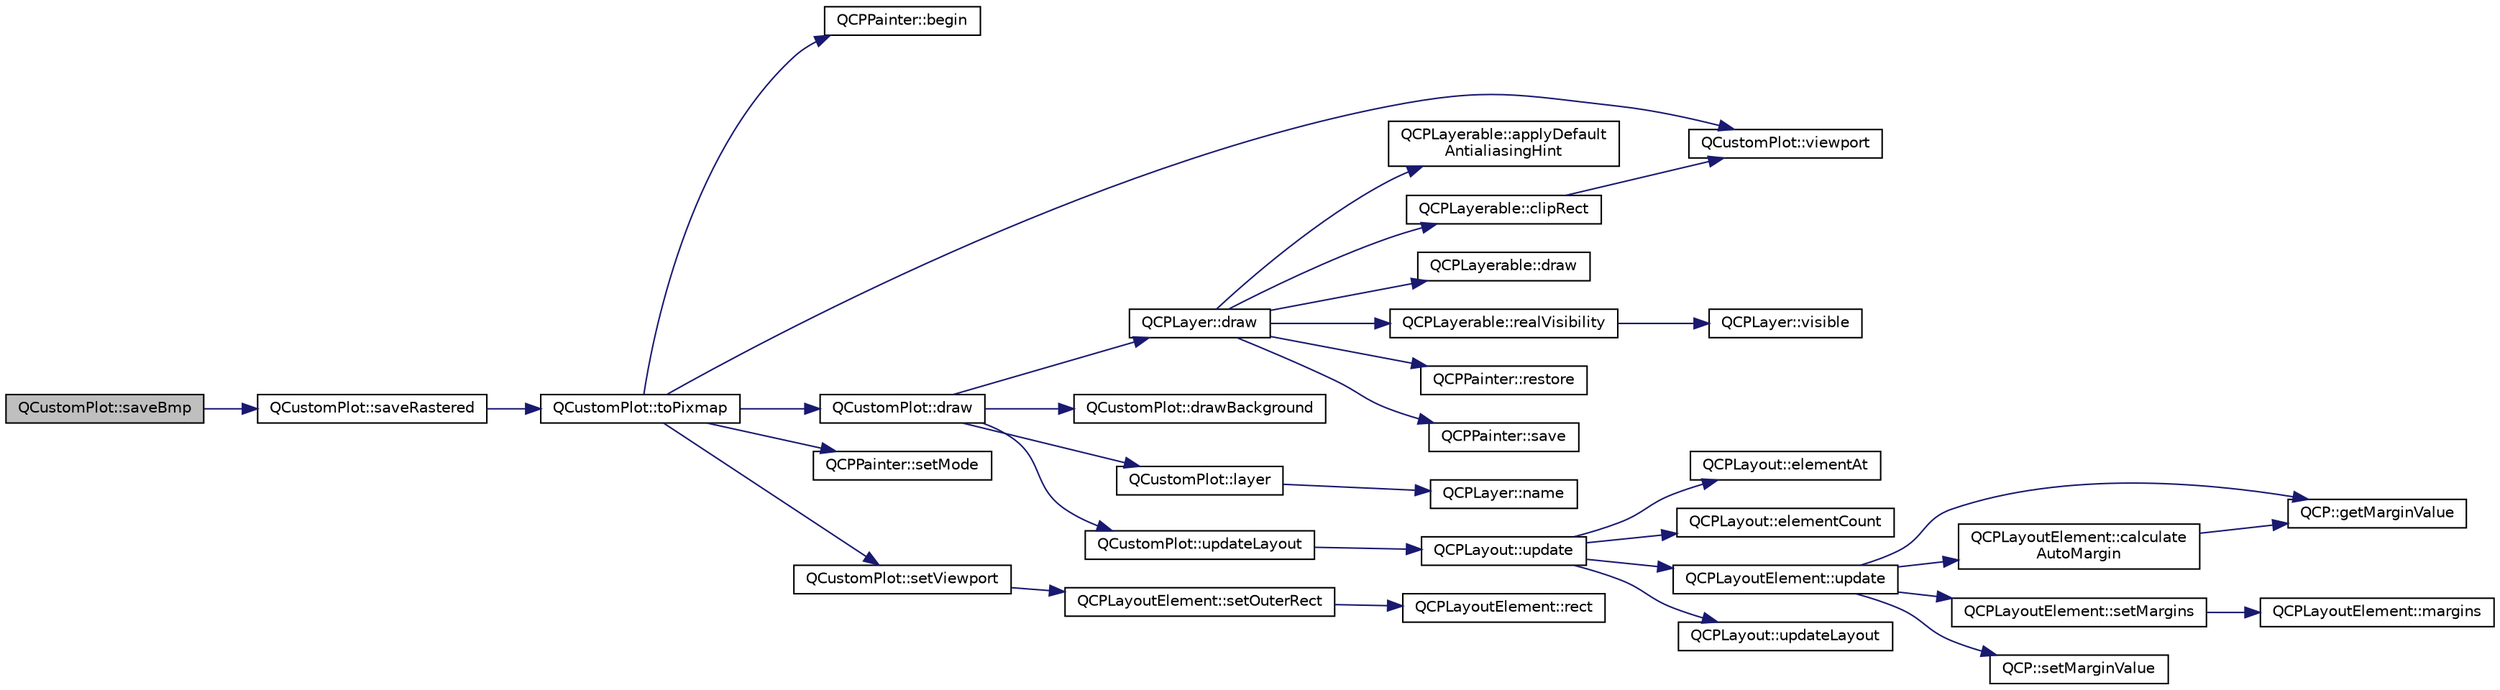 digraph "QCustomPlot::saveBmp"
{
 // LATEX_PDF_SIZE
  edge [fontname="Helvetica",fontsize="10",labelfontname="Helvetica",labelfontsize="10"];
  node [fontname="Helvetica",fontsize="10",shape=record];
  rankdir="LR";
  Node1 [label="QCustomPlot::saveBmp",height=0.2,width=0.4,color="black", fillcolor="grey75", style="filled", fontcolor="black",tooltip=" "];
  Node1 -> Node2 [color="midnightblue",fontsize="10",style="solid",fontname="Helvetica"];
  Node2 [label="QCustomPlot::saveRastered",height=0.2,width=0.4,color="black", fillcolor="white", style="filled",URL="$classQCustomPlot.html#ad7723ce2edfa270632ef42b03a444352",tooltip=" "];
  Node2 -> Node3 [color="midnightblue",fontsize="10",style="solid",fontname="Helvetica"];
  Node3 [label="QCustomPlot::toPixmap",height=0.2,width=0.4,color="black", fillcolor="white", style="filled",URL="$classQCustomPlot.html#aabb974d71ce96c137dc04eb6eab844fe",tooltip=" "];
  Node3 -> Node4 [color="midnightblue",fontsize="10",style="solid",fontname="Helvetica"];
  Node4 [label="QCPPainter::begin",height=0.2,width=0.4,color="black", fillcolor="white", style="filled",URL="$classQCPPainter.html#a0a41146ccd619dceab6e25ec7b46b044",tooltip=" "];
  Node3 -> Node5 [color="midnightblue",fontsize="10",style="solid",fontname="Helvetica"];
  Node5 [label="QCustomPlot::draw",height=0.2,width=0.4,color="black", fillcolor="white", style="filled",URL="$classQCustomPlot.html#ad7a7d878bf050f101a43008e7d8fdb52",tooltip=" "];
  Node5 -> Node6 [color="midnightblue",fontsize="10",style="solid",fontname="Helvetica"];
  Node6 [label="QCPLayer::draw",height=0.2,width=0.4,color="black", fillcolor="white", style="filled",URL="$classQCPLayer.html#ab831a99c8d30b15ec4533ca341e8813b",tooltip=" "];
  Node6 -> Node7 [color="midnightblue",fontsize="10",style="solid",fontname="Helvetica"];
  Node7 [label="QCPLayerable::applyDefault\lAntialiasingHint",height=0.2,width=0.4,color="black", fillcolor="white", style="filled",URL="$classQCPLayerable.html#afdf83ddc6a265cbf4c89fe99d3d93473",tooltip=" "];
  Node6 -> Node8 [color="midnightblue",fontsize="10",style="solid",fontname="Helvetica"];
  Node8 [label="QCPLayerable::clipRect",height=0.2,width=0.4,color="black", fillcolor="white", style="filled",URL="$classQCPLayerable.html#acbcfc9ecc75433747b1978a77b1864b3",tooltip=" "];
  Node8 -> Node9 [color="midnightblue",fontsize="10",style="solid",fontname="Helvetica"];
  Node9 [label="QCustomPlot::viewport",height=0.2,width=0.4,color="black", fillcolor="white", style="filled",URL="$classQCustomPlot.html#a19842409b18f556b256d05e97fffc670",tooltip=" "];
  Node6 -> Node10 [color="midnightblue",fontsize="10",style="solid",fontname="Helvetica"];
  Node10 [label="QCPLayerable::draw",height=0.2,width=0.4,color="black", fillcolor="white", style="filled",URL="$classQCPLayerable.html#aecf2f7087482d4b6a78cb2770e5ed12d",tooltip=" "];
  Node6 -> Node11 [color="midnightblue",fontsize="10",style="solid",fontname="Helvetica"];
  Node11 [label="QCPLayerable::realVisibility",height=0.2,width=0.4,color="black", fillcolor="white", style="filled",URL="$classQCPLayerable.html#ab054e88f15d485defcb95e7376f119e7",tooltip=" "];
  Node11 -> Node12 [color="midnightblue",fontsize="10",style="solid",fontname="Helvetica"];
  Node12 [label="QCPLayer::visible",height=0.2,width=0.4,color="black", fillcolor="white", style="filled",URL="$classQCPLayer.html#ad1cc2d6b32d2abb33c7f449b964e068c",tooltip=" "];
  Node6 -> Node13 [color="midnightblue",fontsize="10",style="solid",fontname="Helvetica"];
  Node13 [label="QCPPainter::restore",height=0.2,width=0.4,color="black", fillcolor="white", style="filled",URL="$classQCPPainter.html#a64908e6298d5bbd83457dc987cc3a022",tooltip=" "];
  Node6 -> Node14 [color="midnightblue",fontsize="10",style="solid",fontname="Helvetica"];
  Node14 [label="QCPPainter::save",height=0.2,width=0.4,color="black", fillcolor="white", style="filled",URL="$classQCPPainter.html#a8fd6821ee6fecbfa04444c9062912abd",tooltip=" "];
  Node5 -> Node15 [color="midnightblue",fontsize="10",style="solid",fontname="Helvetica"];
  Node15 [label="QCustomPlot::drawBackground",height=0.2,width=0.4,color="black", fillcolor="white", style="filled",URL="$classQCustomPlot.html#a05dd52438cee4353b18c1e53a439008d",tooltip=" "];
  Node5 -> Node16 [color="midnightblue",fontsize="10",style="solid",fontname="Helvetica"];
  Node16 [label="QCustomPlot::layer",height=0.2,width=0.4,color="black", fillcolor="white", style="filled",URL="$classQCustomPlot.html#a0a96244e7773b242ef23c32b7bdfb159",tooltip=" "];
  Node16 -> Node17 [color="midnightblue",fontsize="10",style="solid",fontname="Helvetica"];
  Node17 [label="QCPLayer::name",height=0.2,width=0.4,color="black", fillcolor="white", style="filled",URL="$classQCPLayer.html#a37806f662b50b588fb1029a14fc5ef50",tooltip=" "];
  Node5 -> Node18 [color="midnightblue",fontsize="10",style="solid",fontname="Helvetica"];
  Node18 [label="QCustomPlot::updateLayout",height=0.2,width=0.4,color="black", fillcolor="white", style="filled",URL="$classQCustomPlot.html#a6e6693e2c249f65437382ffd93405e04",tooltip=" "];
  Node18 -> Node19 [color="midnightblue",fontsize="10",style="solid",fontname="Helvetica"];
  Node19 [label="QCPLayout::update",height=0.2,width=0.4,color="black", fillcolor="white", style="filled",URL="$classQCPLayout.html#a48ecc9c98ea90b547c3e27a931a8f7bd",tooltip=" "];
  Node19 -> Node20 [color="midnightblue",fontsize="10",style="solid",fontname="Helvetica"];
  Node20 [label="QCPLayout::elementAt",height=0.2,width=0.4,color="black", fillcolor="white", style="filled",URL="$classQCPLayout.html#afa73ca7d859f8a3ee5c73c9b353d2a56",tooltip=" "];
  Node19 -> Node21 [color="midnightblue",fontsize="10",style="solid",fontname="Helvetica"];
  Node21 [label="QCPLayout::elementCount",height=0.2,width=0.4,color="black", fillcolor="white", style="filled",URL="$classQCPLayout.html#a39d3e9ef5d9b82ab1885ba1cb9597e56",tooltip=" "];
  Node19 -> Node22 [color="midnightblue",fontsize="10",style="solid",fontname="Helvetica"];
  Node22 [label="QCPLayoutElement::update",height=0.2,width=0.4,color="black", fillcolor="white", style="filled",URL="$classQCPLayoutElement.html#a929c2ec62e0e0e1d8418eaa802e2af9b",tooltip=" "];
  Node22 -> Node23 [color="midnightblue",fontsize="10",style="solid",fontname="Helvetica"];
  Node23 [label="QCPLayoutElement::calculate\lAutoMargin",height=0.2,width=0.4,color="black", fillcolor="white", style="filled",URL="$classQCPLayoutElement.html#a005c9f0fe84bc1591a2cf2c46fd477b4",tooltip=" "];
  Node23 -> Node24 [color="midnightblue",fontsize="10",style="solid",fontname="Helvetica"];
  Node24 [label="QCP::getMarginValue",height=0.2,width=0.4,color="black", fillcolor="white", style="filled",URL="$namespaceQCP.html#a23a2679d3495c444acc26acc61e35b5b",tooltip=" "];
  Node22 -> Node24 [color="midnightblue",fontsize="10",style="solid",fontname="Helvetica"];
  Node22 -> Node25 [color="midnightblue",fontsize="10",style="solid",fontname="Helvetica"];
  Node25 [label="QCPLayoutElement::setMargins",height=0.2,width=0.4,color="black", fillcolor="white", style="filled",URL="$classQCPLayoutElement.html#a8f450b1f3f992ad576fce2c63d8b79cf",tooltip=" "];
  Node25 -> Node26 [color="midnightblue",fontsize="10",style="solid",fontname="Helvetica"];
  Node26 [label="QCPLayoutElement::margins",height=0.2,width=0.4,color="black", fillcolor="white", style="filled",URL="$classQCPLayoutElement.html#af4ac9450aa2d60863bf3a8ea0c940c9d",tooltip=" "];
  Node22 -> Node27 [color="midnightblue",fontsize="10",style="solid",fontname="Helvetica"];
  Node27 [label="QCP::setMarginValue",height=0.2,width=0.4,color="black", fillcolor="white", style="filled",URL="$namespaceQCP.html#afbf6e3084c108f2bb4372107945ee82f",tooltip=" "];
  Node19 -> Node28 [color="midnightblue",fontsize="10",style="solid",fontname="Helvetica"];
  Node28 [label="QCPLayout::updateLayout",height=0.2,width=0.4,color="black", fillcolor="white", style="filled",URL="$classQCPLayout.html#a165c77f6287ac92e8d03017ad913378b",tooltip=" "];
  Node3 -> Node29 [color="midnightblue",fontsize="10",style="solid",fontname="Helvetica"];
  Node29 [label="QCPPainter::setMode",height=0.2,width=0.4,color="black", fillcolor="white", style="filled",URL="$classQCPPainter.html#af6b1f7d2bbc548b10aa55d8b6ad49577",tooltip=" "];
  Node3 -> Node30 [color="midnightblue",fontsize="10",style="solid",fontname="Helvetica"];
  Node30 [label="QCustomPlot::setViewport",height=0.2,width=0.4,color="black", fillcolor="white", style="filled",URL="$classQCustomPlot.html#a3f9bc4b939dd8aaba9339fd09f273fc4",tooltip=" "];
  Node30 -> Node31 [color="midnightblue",fontsize="10",style="solid",fontname="Helvetica"];
  Node31 [label="QCPLayoutElement::setOuterRect",height=0.2,width=0.4,color="black", fillcolor="white", style="filled",URL="$classQCPLayoutElement.html#a38975ea13e36de8e53391ce41d94bc0f",tooltip=" "];
  Node31 -> Node32 [color="midnightblue",fontsize="10",style="solid",fontname="Helvetica"];
  Node32 [label="QCPLayoutElement::rect",height=0.2,width=0.4,color="black", fillcolor="white", style="filled",URL="$classQCPLayoutElement.html#a208effccfe2cca4a0eaf9393e60f2dd4",tooltip=" "];
  Node3 -> Node9 [color="midnightblue",fontsize="10",style="solid",fontname="Helvetica"];
}
